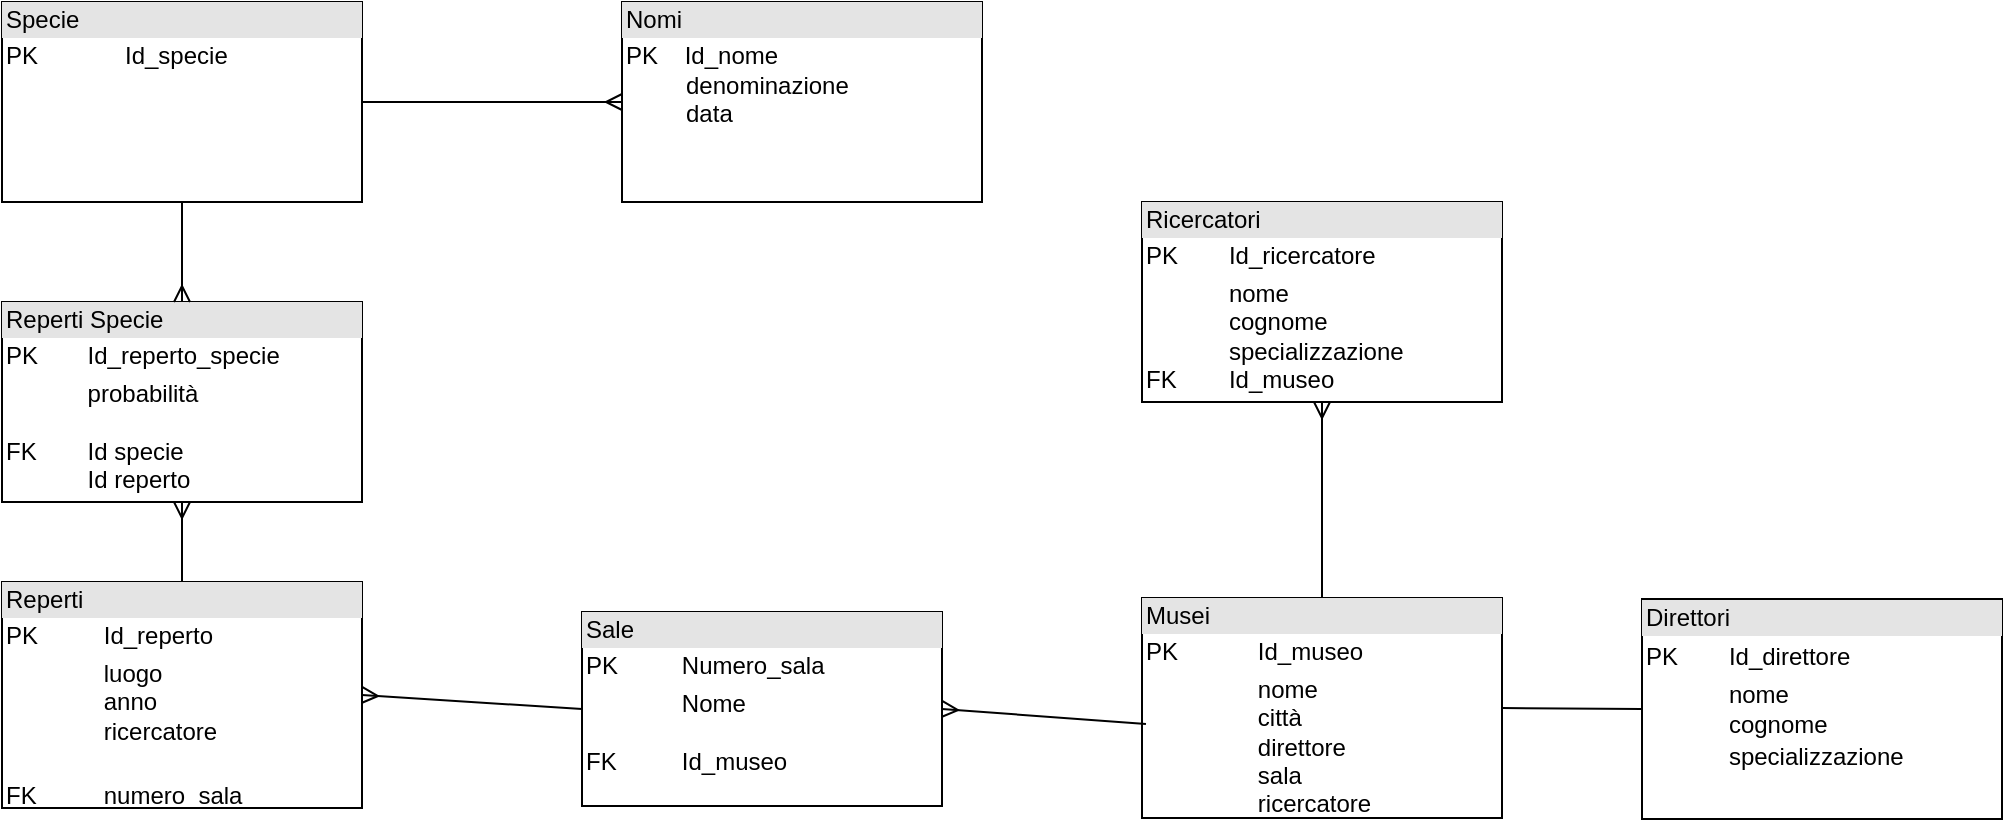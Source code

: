 <mxfile version="13.9.8" type="github"><diagram name="Page-1" id="e7e014a7-5840-1c2e-5031-d8a46d1fe8dd"><mxGraphModel dx="868" dy="482" grid="1" gridSize="10" guides="1" tooltips="1" connect="1" arrows="1" fold="1" page="1" pageScale="1" pageWidth="1169" pageHeight="826" background="#ffffff" math="0" shadow="0"><root><mxCell id="0"/><mxCell id="1" parent="0"/><mxCell id="k9Gx2fuPqNfP_x0ZKx_o-42" value="&lt;div style=&quot;box-sizing: border-box ; width: 100% ; background: #e4e4e4 ; padding: 2px&quot;&gt;Reperti&lt;/div&gt;&lt;table style=&quot;width: 100% ; font-size: 1em&quot; cellpadding=&quot;2&quot; cellspacing=&quot;0&quot;&gt;&lt;tbody&gt;&lt;tr&gt;&lt;td&gt;PK&lt;/td&gt;&lt;td&gt;Id_reperto&lt;/td&gt;&lt;/tr&gt;&lt;tr&gt;&lt;td&gt;&amp;nbsp; &amp;nbsp; &amp;nbsp; &amp;nbsp;&lt;br&gt;&lt;br&gt;&lt;/td&gt;&lt;td&gt;luogo&lt;br&gt;anno&lt;br&gt;ricercatore&lt;br&gt;&lt;br&gt;&lt;/td&gt;&lt;/tr&gt;&lt;tr&gt;&lt;td&gt;FK&amp;nbsp;&amp;nbsp;&lt;/td&gt;&lt;td&gt;numero_sala&lt;br&gt;&lt;/td&gt;&lt;/tr&gt;&lt;/tbody&gt;&lt;/table&gt;" style="verticalAlign=top;align=left;overflow=fill;html=1;" parent="1" vertex="1"><mxGeometry x="140" y="350" width="180" height="113" as="geometry"/></mxCell><mxCell id="k9Gx2fuPqNfP_x0ZKx_o-44" value="&lt;div style=&quot;box-sizing: border-box ; width: 100% ; background: #e4e4e4 ; padding: 2px&quot;&gt;Ricercatori&lt;/div&gt;&lt;table style=&quot;width: 100% ; font-size: 1em&quot; cellpadding=&quot;2&quot; cellspacing=&quot;0&quot;&gt;&lt;tbody&gt;&lt;tr&gt;&lt;td&gt;PK&lt;/td&gt;&lt;td&gt;Id_ricercatore&lt;/td&gt;&lt;/tr&gt;&lt;tr&gt;&lt;td&gt;&amp;nbsp; &amp;nbsp; &amp;nbsp; &amp;nbsp;&lt;br&gt;&lt;br&gt;&lt;br&gt;FK&lt;/td&gt;&lt;td&gt;nome&lt;br&gt;cognome&lt;br&gt;specializzazione&lt;br&gt;Id_museo&lt;/td&gt;&lt;/tr&gt;&lt;/tbody&gt;&lt;/table&gt;" style="verticalAlign=top;align=left;overflow=fill;html=1;" parent="1" vertex="1"><mxGeometry x="710" y="160" width="180" height="100" as="geometry"/></mxCell><mxCell id="k9Gx2fuPqNfP_x0ZKx_o-45" value="&lt;div style=&quot;box-sizing: border-box ; width: 100% ; background: #e4e4e4 ; padding: 2px&quot;&gt;Sale&lt;/div&gt;&lt;table style=&quot;width: 100% ; font-size: 1em&quot; cellpadding=&quot;2&quot; cellspacing=&quot;0&quot;&gt;&lt;tbody&gt;&lt;tr&gt;&lt;td&gt;PK&lt;/td&gt;&lt;td&gt;Numero_sala&lt;/td&gt;&lt;/tr&gt;&lt;tr&gt;&lt;td&gt;&amp;nbsp; &amp;nbsp; &amp;nbsp; &amp;nbsp;&lt;br&gt;FK&lt;/td&gt;&lt;td&gt;Nome&lt;br&gt;&lt;br&gt;Id_museo&lt;br&gt;&lt;br&gt;&lt;/td&gt;&lt;/tr&gt;&lt;/tbody&gt;&lt;/table&gt;" style="verticalAlign=top;align=left;overflow=fill;html=1;" parent="1" vertex="1"><mxGeometry x="430" y="365" width="180" height="97" as="geometry"/></mxCell><mxCell id="k9Gx2fuPqNfP_x0ZKx_o-46" value="&lt;div style=&quot;box-sizing: border-box ; width: 100% ; background: #e4e4e4 ; padding: 2px&quot;&gt;Musei&lt;/div&gt;&lt;table style=&quot;width: 100% ; font-size: 1em&quot; cellpadding=&quot;2&quot; cellspacing=&quot;0&quot;&gt;&lt;tbody&gt;&lt;tr&gt;&lt;td&gt;PK&lt;/td&gt;&lt;td&gt;Id_museo&lt;/td&gt;&lt;/tr&gt;&lt;tr&gt;&lt;td&gt;&amp;nbsp; &amp;nbsp; &amp;nbsp; &amp;nbsp;&lt;br&gt;&lt;br&gt;&lt;/td&gt;&lt;td&gt;nome&lt;br&gt;città&lt;br&gt;direttore&lt;br&gt;sala&lt;br&gt;ricercatore&lt;/td&gt;&lt;/tr&gt;&lt;tr&gt;&lt;td&gt;&lt;/td&gt;&lt;td&gt;&lt;br&gt;&lt;/td&gt;&lt;/tr&gt;&lt;/tbody&gt;&lt;/table&gt;" style="verticalAlign=top;align=left;overflow=fill;html=1;" parent="1" vertex="1"><mxGeometry x="710" y="358" width="180" height="110" as="geometry"/></mxCell><mxCell id="k9Gx2fuPqNfP_x0ZKx_o-49" style="edgeStyle=orthogonalEdgeStyle;rounded=0;orthogonalLoop=1;jettySize=auto;html=1;entryX=0;entryY=0.25;entryDx=0;entryDy=0;strokeColor=none;endArrow=ERmany;endFill=0;" parent="1" source="k9Gx2fuPqNfP_x0ZKx_o-47" target="k9Gx2fuPqNfP_x0ZKx_o-48" edge="1"><mxGeometry relative="1" as="geometry"/></mxCell><mxCell id="k9Gx2fuPqNfP_x0ZKx_o-47" value="&lt;div style=&quot;box-sizing: border-box ; width: 100% ; background: #e4e4e4 ; padding: 2px&quot;&gt;Specie&lt;/div&gt;&lt;table style=&quot;width: 100% ; font-size: 1em&quot; cellpadding=&quot;2&quot; cellspacing=&quot;0&quot;&gt;&lt;tbody&gt;&lt;tr&gt;&lt;td&gt;PK&lt;/td&gt;&lt;td&gt;Id_specie&lt;/td&gt;&lt;/tr&gt;&lt;tr&gt;&lt;td&gt;&amp;nbsp; &amp;nbsp; &amp;nbsp; &amp;nbsp;&lt;br&gt;&lt;br&gt;&lt;/td&gt;&lt;td&gt;&lt;br&gt;&lt;br&gt;&lt;/td&gt;&lt;/tr&gt;&lt;/tbody&gt;&lt;/table&gt;" style="verticalAlign=top;align=left;overflow=fill;html=1;" parent="1" vertex="1"><mxGeometry x="140" y="60" width="180" height="100" as="geometry"/></mxCell><mxCell id="k9Gx2fuPqNfP_x0ZKx_o-48" value="&lt;div style=&quot;box-sizing: border-box ; width: 100% ; background: #e4e4e4 ; padding: 2px&quot;&gt;Nomi&lt;/div&gt;&lt;table style=&quot;width: 100% ; font-size: 1em&quot; cellpadding=&quot;2&quot; cellspacing=&quot;0&quot;&gt;&lt;tbody&gt;&lt;tr&gt;&lt;td&gt;PK&amp;nbsp; &amp;nbsp; Id_nome&lt;br&gt;&amp;nbsp; &amp;nbsp; &amp;nbsp; &amp;nbsp; &amp;nbsp;denominazione&lt;br&gt;&amp;nbsp; &amp;nbsp; &amp;nbsp; &amp;nbsp; &amp;nbsp;data&amp;nbsp; &amp;nbsp;&lt;/td&gt;&lt;td&gt;&lt;br&gt;&lt;/td&gt;&lt;/tr&gt;&lt;tr&gt;&lt;td&gt;&lt;/td&gt;&lt;td&gt;&lt;br&gt;&lt;/td&gt;&lt;/tr&gt;&lt;/tbody&gt;&lt;/table&gt;" style="verticalAlign=top;align=left;overflow=fill;html=1;" parent="1" vertex="1"><mxGeometry x="450" y="60" width="180" height="100" as="geometry"/></mxCell><mxCell id="k9Gx2fuPqNfP_x0ZKx_o-52" style="edgeStyle=orthogonalEdgeStyle;rounded=0;orthogonalLoop=1;jettySize=auto;html=1;exitX=0.5;exitY=1;exitDx=0;exitDy=0;endArrow=ERmany;endFill=0;" parent="1" source="k9Gx2fuPqNfP_x0ZKx_o-45" target="k9Gx2fuPqNfP_x0ZKx_o-45" edge="1"><mxGeometry relative="1" as="geometry"/></mxCell><mxCell id="k9Gx2fuPqNfP_x0ZKx_o-54" value="&lt;div style=&quot;box-sizing: border-box ; width: 100% ; background: #e4e4e4 ; padding: 2px&quot;&gt;Reperti Specie&lt;/div&gt;&lt;table style=&quot;width: 100% ; font-size: 1em&quot; cellpadding=&quot;2&quot; cellspacing=&quot;0&quot;&gt;&lt;tbody&gt;&lt;tr&gt;&lt;td&gt;PK&lt;/td&gt;&lt;td&gt;Id_reperto_specie&lt;/td&gt;&lt;/tr&gt;&lt;tr&gt;&lt;td&gt;&amp;nbsp; &amp;nbsp; &amp;nbsp; &amp;nbsp;&lt;br&gt;FK&amp;nbsp; &amp;nbsp;&lt;/td&gt;&lt;td&gt;probabilità&lt;br&gt;&lt;br&gt;Id specie&lt;br&gt;Id reperto&lt;br&gt;&lt;/td&gt;&lt;/tr&gt;&lt;/tbody&gt;&lt;/table&gt;" style="verticalAlign=top;align=left;overflow=fill;html=1;" parent="1" vertex="1"><mxGeometry x="140" y="210" width="180" height="100" as="geometry"/></mxCell><mxCell id="EliRbaowONpURZ0K4C7K-1" value="&lt;div style=&quot;box-sizing: border-box ; width: 100% ; background: #e4e4e4 ; padding: 2px&quot;&gt;&lt;font style=&quot;vertical-align: inherit&quot;&gt;&lt;font style=&quot;vertical-align: inherit&quot;&gt;Direttori&lt;/font&gt;&lt;/font&gt;&lt;/div&gt;&lt;table style=&quot;width: 100% ; font-size: 1em&quot; cellpadding=&quot;2&quot; cellspacing=&quot;0&quot;&gt;&lt;tbody&gt;&lt;tr&gt;&lt;td&gt;&lt;font style=&quot;vertical-align: inherit&quot;&gt;&lt;font style=&quot;vertical-align: inherit&quot;&gt;PK&lt;/font&gt;&lt;/font&gt;&lt;/td&gt;&lt;td&gt;&lt;font style=&quot;vertical-align: inherit&quot;&gt;&lt;font style=&quot;vertical-align: inherit&quot;&gt;Id_direttore&lt;/font&gt;&lt;/font&gt;&lt;/td&gt;&lt;/tr&gt;&lt;tr&gt;&lt;td&gt;&amp;nbsp; &amp;nbsp; &amp;nbsp; &amp;nbsp;&lt;br&gt;&lt;br&gt;&lt;/td&gt;&lt;td&gt;&lt;font style=&quot;vertical-align: inherit&quot;&gt;&lt;font style=&quot;vertical-align: inherit&quot;&gt;nome &lt;/font&gt;&lt;/font&gt;&lt;br&gt;&lt;font style=&quot;vertical-align: inherit&quot;&gt;&lt;font style=&quot;vertical-align: inherit&quot;&gt;cognome&lt;/font&gt;&lt;/font&gt;&lt;br&gt;&lt;font style=&quot;vertical-align: inherit&quot;&gt;&lt;font style=&quot;vertical-align: inherit&quot;&gt;specializzazione&lt;/font&gt;&lt;/font&gt;&lt;/td&gt;&lt;/tr&gt;&lt;tr&gt;&lt;td&gt;&lt;/td&gt;&lt;td&gt;&lt;br&gt;&lt;/td&gt;&lt;/tr&gt;&lt;/tbody&gt;&lt;/table&gt;" style="verticalAlign=top;align=left;overflow=fill;html=1;" vertex="1" parent="1"><mxGeometry x="960" y="358.5" width="180" height="110" as="geometry"/></mxCell><mxCell id="EliRbaowONpURZ0K4C7K-2" value="" style="endArrow=none;html=1;exitX=1;exitY=0.5;exitDx=0;exitDy=0;entryX=0;entryY=0.5;entryDx=0;entryDy=0;" edge="1" parent="1" source="k9Gx2fuPqNfP_x0ZKx_o-46" target="EliRbaowONpURZ0K4C7K-1"><mxGeometry width="50" height="50" relative="1" as="geometry"><mxPoint x="1080" y="280" as="sourcePoint"/><mxPoint x="1130" y="230" as="targetPoint"/><Array as="points"/></mxGeometry></mxCell><mxCell id="EliRbaowONpURZ0K4C7K-3" value="" style="endArrow=ERmany;html=1;endFill=0;entryX=0.5;entryY=0;entryDx=0;entryDy=0;exitX=0.5;exitY=1;exitDx=0;exitDy=0;" edge="1" parent="1" source="k9Gx2fuPqNfP_x0ZKx_o-47" target="k9Gx2fuPqNfP_x0ZKx_o-54"><mxGeometry width="50" height="50" relative="1" as="geometry"><mxPoint x="230" y="160" as="sourcePoint"/><mxPoint x="360" y="150" as="targetPoint"/></mxGeometry></mxCell><mxCell id="EliRbaowONpURZ0K4C7K-5" value="" style="endArrow=ERmany;html=1;endFill=0;exitX=0.5;exitY=0;exitDx=0;exitDy=0;entryX=0.5;entryY=1;entryDx=0;entryDy=0;" edge="1" parent="1" source="k9Gx2fuPqNfP_x0ZKx_o-42" target="k9Gx2fuPqNfP_x0ZKx_o-54"><mxGeometry width="50" height="50" relative="1" as="geometry"><mxPoint x="440" y="300" as="sourcePoint"/><mxPoint x="490" y="250" as="targetPoint"/></mxGeometry></mxCell><mxCell id="EliRbaowONpURZ0K4C7K-6" value="" style="endArrow=ERmany;html=1;endFill=0;exitX=0;exitY=0.5;exitDx=0;exitDy=0;entryX=1;entryY=0.5;entryDx=0;entryDy=0;" edge="1" parent="1" source="k9Gx2fuPqNfP_x0ZKx_o-45" target="k9Gx2fuPqNfP_x0ZKx_o-42"><mxGeometry width="50" height="50" relative="1" as="geometry"><mxPoint x="490" y="280" as="sourcePoint"/><mxPoint x="540" y="230" as="targetPoint"/></mxGeometry></mxCell><mxCell id="EliRbaowONpURZ0K4C7K-7" value="" style="endArrow=ERmany;html=1;endFill=0;exitX=1;exitY=0.5;exitDx=0;exitDy=0;entryX=0;entryY=0.5;entryDx=0;entryDy=0;" edge="1" parent="1" source="k9Gx2fuPqNfP_x0ZKx_o-47" target="k9Gx2fuPqNfP_x0ZKx_o-48"><mxGeometry width="50" height="50" relative="1" as="geometry"><mxPoint x="450" y="280" as="sourcePoint"/><mxPoint x="500" y="230" as="targetPoint"/></mxGeometry></mxCell><mxCell id="EliRbaowONpURZ0K4C7K-8" value="" style="endArrow=ERmany;html=1;endFill=0;exitX=0.5;exitY=0;exitDx=0;exitDy=0;entryX=0.5;entryY=1;entryDx=0;entryDy=0;" edge="1" parent="1" source="k9Gx2fuPqNfP_x0ZKx_o-46" target="k9Gx2fuPqNfP_x0ZKx_o-44"><mxGeometry width="50" height="50" relative="1" as="geometry"><mxPoint x="590" y="240" as="sourcePoint"/><mxPoint x="640" y="190" as="targetPoint"/></mxGeometry></mxCell><mxCell id="EliRbaowONpURZ0K4C7K-9" value="" style="endArrow=ERmany;html=1;endFill=0;exitX=0.011;exitY=0.573;exitDx=0;exitDy=0;exitPerimeter=0;entryX=1;entryY=0.5;entryDx=0;entryDy=0;" edge="1" parent="1" source="k9Gx2fuPqNfP_x0ZKx_o-46" target="k9Gx2fuPqNfP_x0ZKx_o-45"><mxGeometry width="50" height="50" relative="1" as="geometry"><mxPoint x="490" y="280" as="sourcePoint"/><mxPoint x="540" y="230" as="targetPoint"/></mxGeometry></mxCell></root></mxGraphModel></diagram></mxfile>